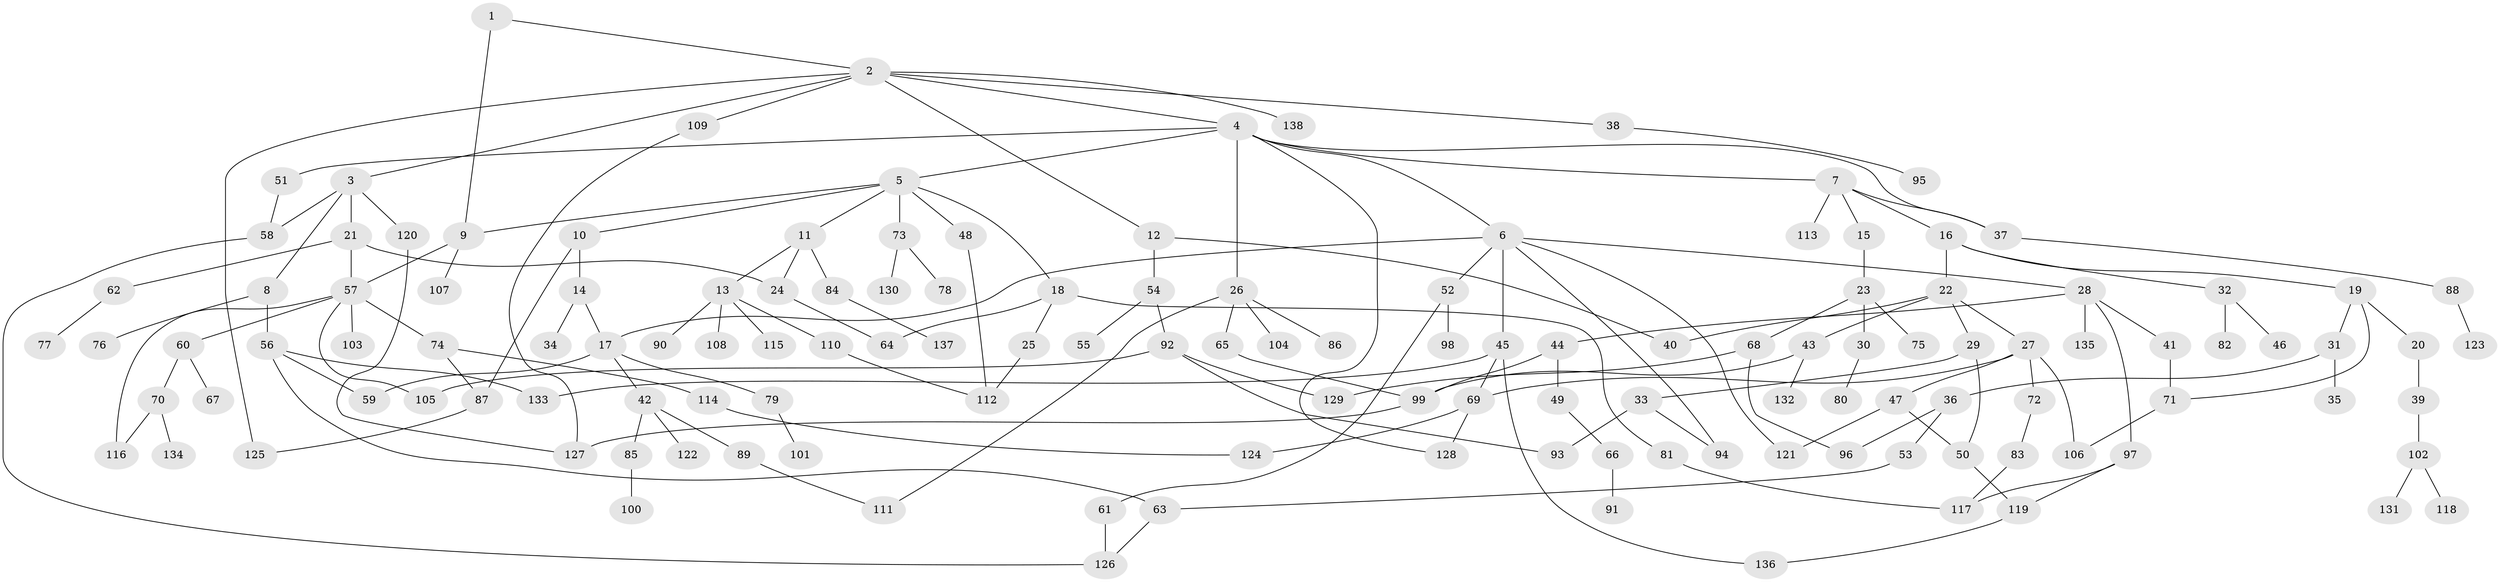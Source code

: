 // Generated by graph-tools (version 1.1) at 2025/13/03/09/25 04:13:22]
// undirected, 138 vertices, 176 edges
graph export_dot {
graph [start="1"]
  node [color=gray90,style=filled];
  1;
  2;
  3;
  4;
  5;
  6;
  7;
  8;
  9;
  10;
  11;
  12;
  13;
  14;
  15;
  16;
  17;
  18;
  19;
  20;
  21;
  22;
  23;
  24;
  25;
  26;
  27;
  28;
  29;
  30;
  31;
  32;
  33;
  34;
  35;
  36;
  37;
  38;
  39;
  40;
  41;
  42;
  43;
  44;
  45;
  46;
  47;
  48;
  49;
  50;
  51;
  52;
  53;
  54;
  55;
  56;
  57;
  58;
  59;
  60;
  61;
  62;
  63;
  64;
  65;
  66;
  67;
  68;
  69;
  70;
  71;
  72;
  73;
  74;
  75;
  76;
  77;
  78;
  79;
  80;
  81;
  82;
  83;
  84;
  85;
  86;
  87;
  88;
  89;
  90;
  91;
  92;
  93;
  94;
  95;
  96;
  97;
  98;
  99;
  100;
  101;
  102;
  103;
  104;
  105;
  106;
  107;
  108;
  109;
  110;
  111;
  112;
  113;
  114;
  115;
  116;
  117;
  118;
  119;
  120;
  121;
  122;
  123;
  124;
  125;
  126;
  127;
  128;
  129;
  130;
  131;
  132;
  133;
  134;
  135;
  136;
  137;
  138;
  1 -- 2;
  1 -- 9;
  2 -- 3;
  2 -- 4;
  2 -- 12;
  2 -- 38;
  2 -- 109;
  2 -- 138;
  2 -- 125;
  3 -- 8;
  3 -- 21;
  3 -- 120;
  3 -- 58;
  4 -- 5;
  4 -- 6;
  4 -- 7;
  4 -- 26;
  4 -- 51;
  4 -- 128;
  4 -- 37;
  5 -- 10;
  5 -- 11;
  5 -- 18;
  5 -- 48;
  5 -- 73;
  5 -- 9;
  6 -- 17;
  6 -- 28;
  6 -- 45;
  6 -- 52;
  6 -- 94;
  6 -- 121;
  7 -- 15;
  7 -- 16;
  7 -- 37;
  7 -- 113;
  8 -- 56;
  8 -- 76;
  9 -- 107;
  9 -- 57;
  10 -- 14;
  10 -- 87;
  11 -- 13;
  11 -- 24;
  11 -- 84;
  12 -- 54;
  12 -- 40;
  13 -- 90;
  13 -- 108;
  13 -- 110;
  13 -- 115;
  14 -- 34;
  14 -- 17;
  15 -- 23;
  16 -- 19;
  16 -- 22;
  16 -- 32;
  17 -- 42;
  17 -- 59;
  17 -- 79;
  18 -- 25;
  18 -- 81;
  18 -- 64;
  19 -- 20;
  19 -- 31;
  19 -- 71;
  20 -- 39;
  21 -- 57;
  21 -- 62;
  21 -- 24;
  22 -- 27;
  22 -- 29;
  22 -- 40;
  22 -- 43;
  23 -- 30;
  23 -- 68;
  23 -- 75;
  24 -- 64;
  25 -- 112;
  26 -- 65;
  26 -- 86;
  26 -- 104;
  26 -- 111;
  27 -- 47;
  27 -- 72;
  27 -- 106;
  27 -- 69;
  28 -- 41;
  28 -- 44;
  28 -- 97;
  28 -- 135;
  29 -- 33;
  29 -- 50;
  30 -- 80;
  31 -- 35;
  31 -- 36;
  32 -- 46;
  32 -- 82;
  33 -- 93;
  33 -- 94;
  36 -- 53;
  36 -- 96;
  37 -- 88;
  38 -- 95;
  39 -- 102;
  41 -- 71;
  42 -- 85;
  42 -- 89;
  42 -- 122;
  43 -- 132;
  43 -- 99;
  44 -- 49;
  44 -- 99;
  45 -- 69;
  45 -- 133;
  45 -- 136;
  47 -- 121;
  47 -- 50;
  48 -- 112;
  49 -- 66;
  50 -- 119;
  51 -- 58;
  52 -- 61;
  52 -- 98;
  53 -- 63;
  54 -- 55;
  54 -- 92;
  56 -- 133;
  56 -- 59;
  56 -- 63;
  57 -- 60;
  57 -- 74;
  57 -- 103;
  57 -- 105;
  57 -- 116;
  58 -- 126;
  60 -- 67;
  60 -- 70;
  61 -- 126;
  62 -- 77;
  63 -- 126;
  65 -- 99;
  66 -- 91;
  68 -- 96;
  68 -- 129;
  69 -- 128;
  69 -- 124;
  70 -- 134;
  70 -- 116;
  71 -- 106;
  72 -- 83;
  73 -- 78;
  73 -- 130;
  74 -- 87;
  74 -- 114;
  79 -- 101;
  81 -- 117;
  83 -- 117;
  84 -- 137;
  85 -- 100;
  87 -- 125;
  88 -- 123;
  89 -- 111;
  92 -- 93;
  92 -- 129;
  92 -- 105;
  97 -- 119;
  97 -- 117;
  99 -- 127;
  102 -- 118;
  102 -- 131;
  109 -- 127;
  110 -- 112;
  114 -- 124;
  119 -- 136;
  120 -- 127;
}
